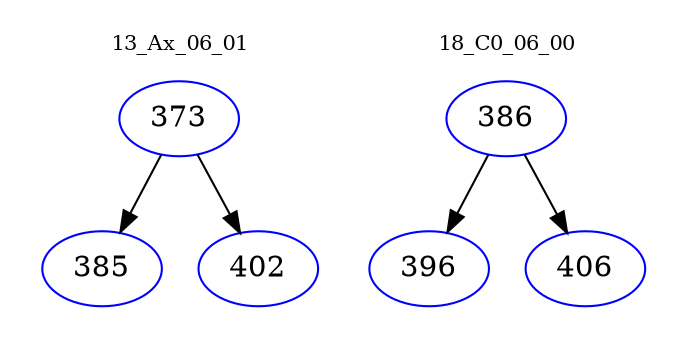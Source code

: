 digraph{
subgraph cluster_0 {
color = white
label = "13_Ax_06_01";
fontsize=10;
T0_373 [label="373", color="blue"]
T0_373 -> T0_385 [color="black"]
T0_385 [label="385", color="blue"]
T0_373 -> T0_402 [color="black"]
T0_402 [label="402", color="blue"]
}
subgraph cluster_1 {
color = white
label = "18_C0_06_00";
fontsize=10;
T1_386 [label="386", color="blue"]
T1_386 -> T1_396 [color="black"]
T1_396 [label="396", color="blue"]
T1_386 -> T1_406 [color="black"]
T1_406 [label="406", color="blue"]
}
}
